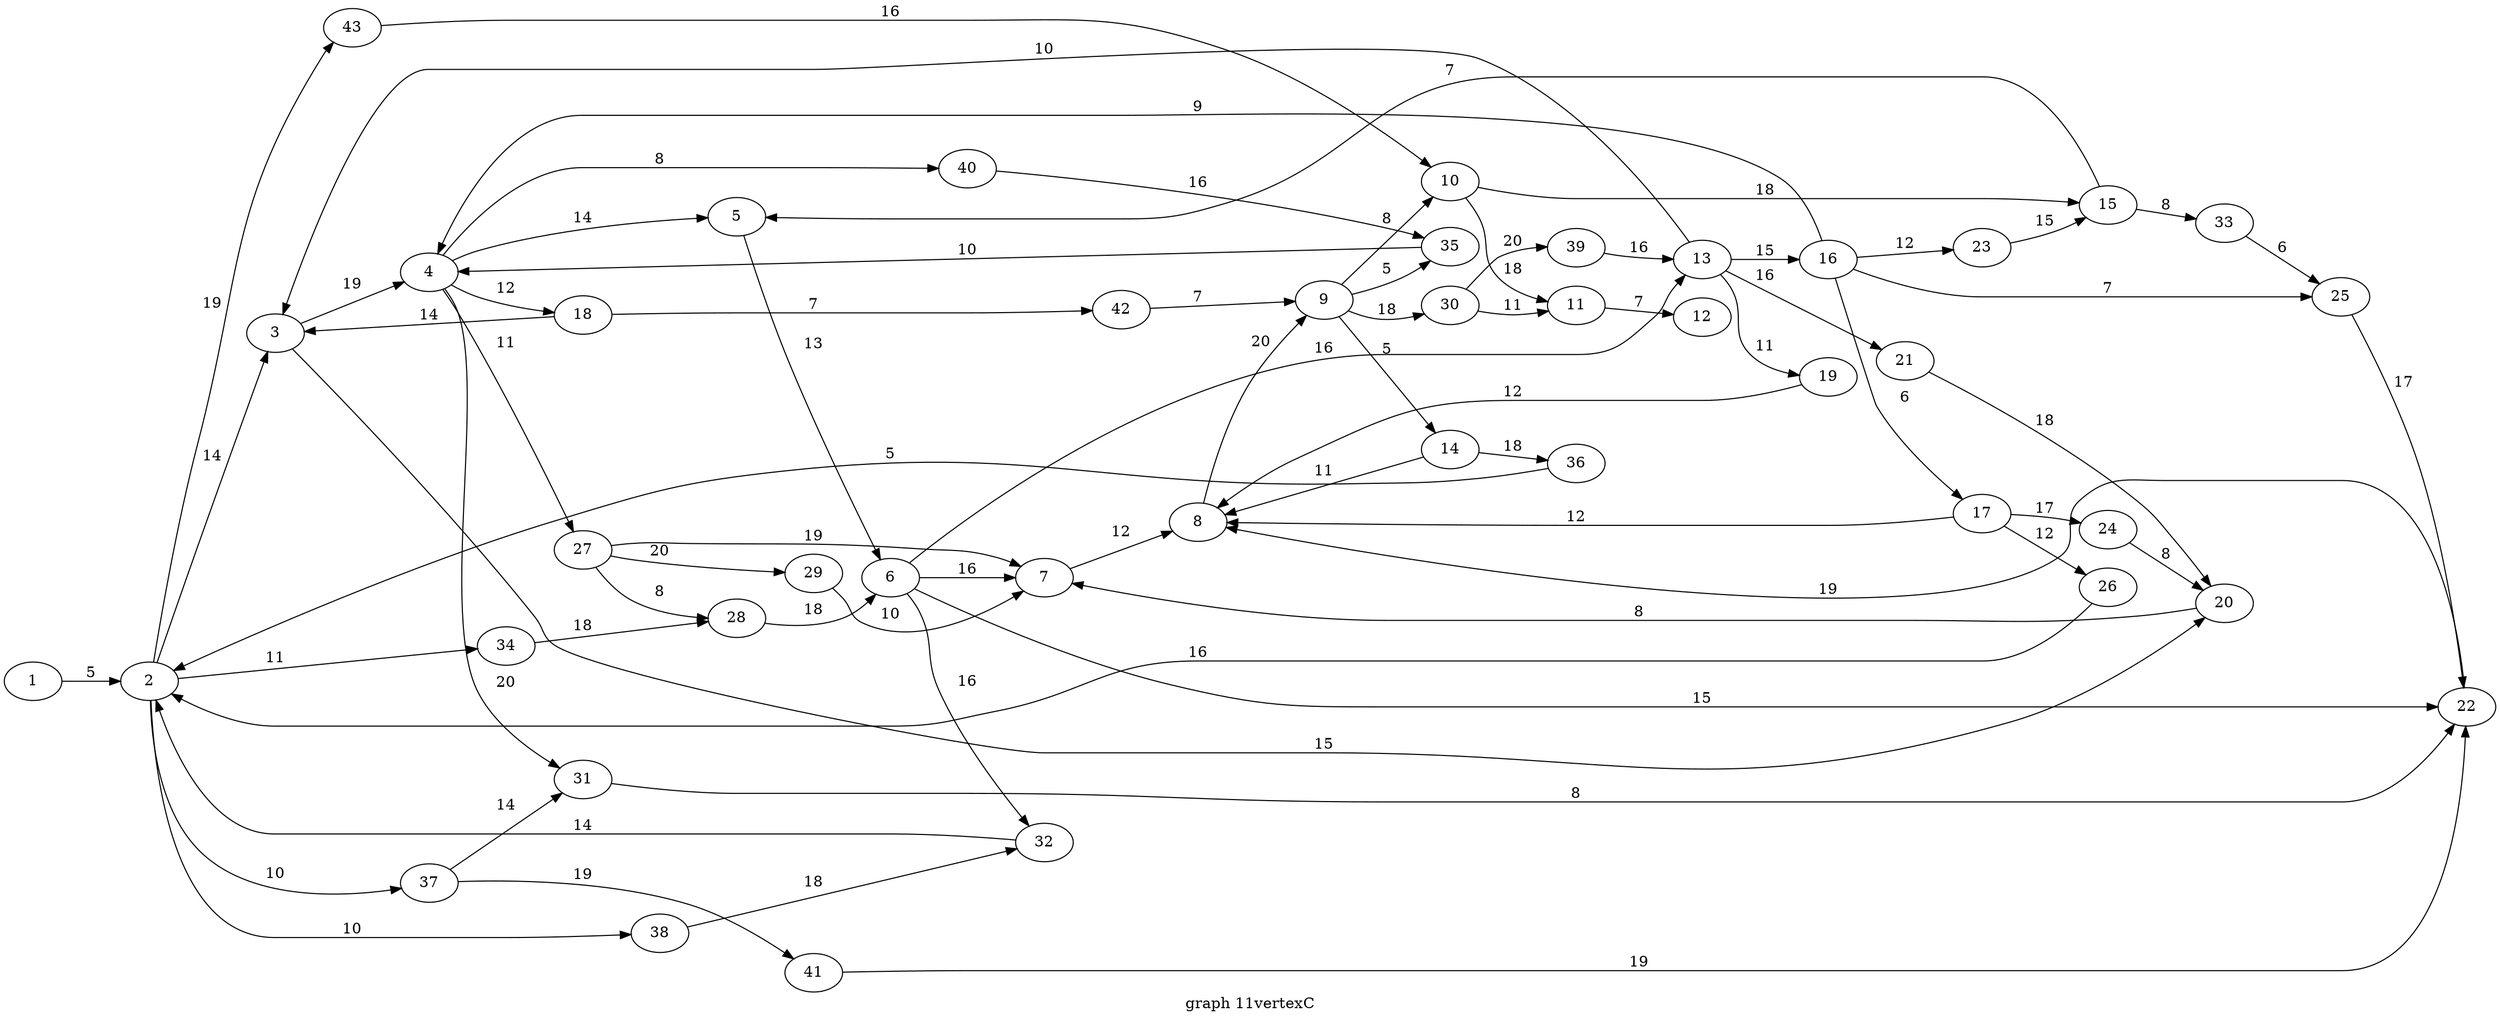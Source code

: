 digraph g{

rankdir = LR

1 -> 2 [label = " 5 "];
2 -> 3 [label = " 14 "];
3 -> 4 [label = " 19 "];
4 -> 5 [label = " 14 "];
5 -> 6 [label = " 13 "];
6 -> 7 [label = " 16 "];
7 -> 8 [label = " 12 "];
8 -> 9 [label = " 20 "];
9 -> 10 [label = " 8 "];
10 -> 11 [label = " 18 "];
11 -> 12 [label = " 7 "];
6 -> 13 [label = " 16 "];
13 -> 3 [label = " 10 "];
9 -> 14 [label = " 5 "];
14 -> 8 [label = " 11 "];
10 -> 15 [label = " 18 "];
15 -> 5 [label = " 7 "];
13 -> 16 [label = " 15 "];
16 -> 4 [label = " 9 "];
16 -> 17 [label = " 6 "];
17 -> 8 [label = " 12 "];
4 -> 18 [label = " 12 "];
18 -> 3 [label = " 14 "];
13 -> 19 [label = " 11 "];
19 -> 8 [label = " 12 "];
3 -> 20 [label = " 15 "];
20 -> 7 [label = " 8 "];
13 -> 21 [label = " 16 "];
21 -> 20 [label = " 18 "];
6 -> 22 [label = " 15 "];
22 -> 8 [label = " 19 "];
16 -> 23 [label = " 12 "];
23 -> 15 [label = " 15 "];
17 -> 24 [label = " 17 "];
24 -> 20 [label = " 8 "];
16 -> 25 [label = " 7 "];
25 -> 22 [label = " 17 "];
17 -> 26 [label = " 12 "];
26 -> 2 [label = " 16 "];
4 -> 27 [label = " 11 "];
27 -> 7 [label = " 19 "];
27 -> 28 [label = " 8 "];
28 -> 6 [label = " 18 "];
27 -> 29 [label = " 20 "];
29 -> 7 [label = " 10 "];
9 -> 30 [label = " 18 "];
30 -> 11 [label = " 11 "];
4 -> 31 [label = " 20 "];
31 -> 22 [label = " 8 "];
6 -> 32 [label = " 16 "];
32 -> 2 [label = " 14 "];
15 -> 33 [label = " 8 "];
33 -> 25 [label = " 6 "];
2 -> 34 [label = " 11 "];
34 -> 28 [label = " 18 "];
9 -> 35 [label = " 5 "];
35 -> 4 [label = " 10 "];
14 -> 36 [label = " 18 "];
36 -> 2 [label = " 5 "];
2 -> 37 [label = " 10 "];
37 -> 31 [label = " 14 "];
2 -> 38 [label = " 10 "];
38 -> 32 [label = " 18 "];
30 -> 39 [label = " 20 "];
39 -> 13 [label = " 16 "];
4 -> 40 [label = " 8 "];
40 -> 35 [label = " 16 "];
37 -> 41 [label = " 19 "];
41 -> 22 [label = " 19 "];
18 -> 42 [label = " 7 "];
42 -> 9 [label = " 7 "];
2 -> 43 [label = " 19 "];
43 -> 10 [label = " 16 "];

label = "graph 11vertexC"
}
